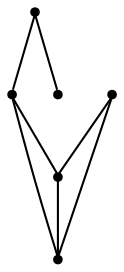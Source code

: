 graph {
  node [shape=point,comment="{\"directed\":false,\"doi\":\"10.1007/978-3-319-73915-1_1\",\"figure\":\"2 (1)\"}"]

  v0 [pos="873.5891282489827,361.5323109268761"]
  v1 [pos="843.117622076565,427.5564209496164"]
  v2 [pos="938.7328550553591,325.4341888558358"]
  v3 [pos="809.7789777385666,394.218185198722"]
  v4 [pos="943.1325694700859,394.218185198722"]
  v5 [pos="809.7789777385666,460.89465670051084"]

  v0 -- v1 [id="-1",pos="873.5891282489827,361.5323109268761 843.117622076565,427.5564209496164 843.117622076565,427.5564209496164 843.117622076565,427.5564209496164"]
  v3 -- v4 [id="-3",pos="809.7789777385666,394.218185198722 943.1325694700859,394.218185198722 943.1325694700859,394.218185198722 943.1325694700859,394.218185198722"]
  v5 -- v3 [id="-6",pos="809.7789777385666,460.89465670051084 809.7789777385666,394.218185198722 809.7789777385666,394.218185198722 809.7789777385666,394.218185198722"]
  v5 -- v4 [id="-10",pos="809.7789777385666,460.89465670051084 943.1325694700859,394.218185198722 943.1325694700859,394.218185198722 943.1325694700859,394.218185198722"]
  v1 -- v4 [id="-11",pos="843.117622076565,427.5564209496164 943.1325694700859,394.218185198722 943.1325694700859,394.218185198722 943.1325694700859,394.218185198722"]
  v1 -- v3 [id="-12",pos="843.117622076565,427.5564209496164 809.7789777385666,394.218185198722 809.7789777385666,394.218185198722 809.7789777385666,394.218185198722"]
  v0 -- v2 [id="-13",pos="873.5891282489827,361.5323109268761 938.7328550553591,325.4341888558358 938.7328550553591,325.4341888558358 938.7328550553591,325.4341888558358"]
}